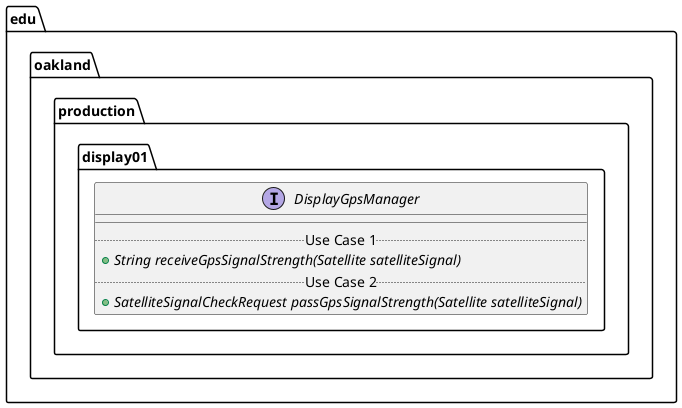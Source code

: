 @startuml DisplayGpsManager

package edu.oakland.production.display01 {
    interface DisplayGpsManager {
        __
        .. Use Case 1 ..
        {abstract} + String receiveGpsSignalStrength(Satellite satelliteSignal)
        .. Use Case 2 ..
        {abstract} + SatelliteSignalCheckRequest passGpsSignalStrength(Satellite satelliteSignal)
    }
}

@enduml
